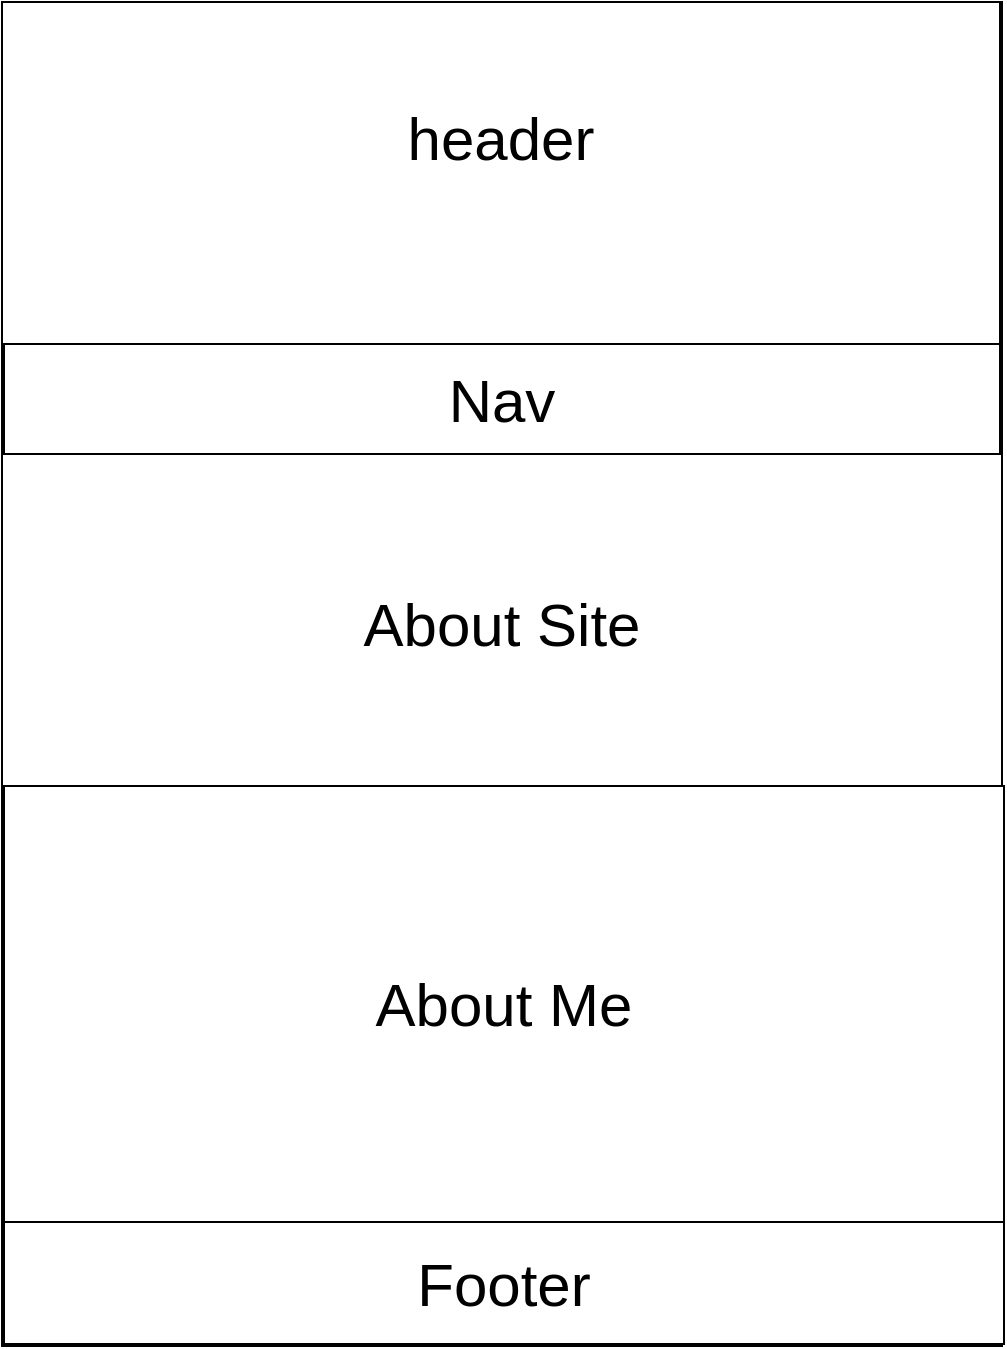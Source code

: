 <mxfile version="24.2.2" type="device">
  <diagram name="Page-1" id="XUtTVOBU7gK_HQiv9Gjz">
    <mxGraphModel dx="1283" dy="918" grid="0" gridSize="10" guides="1" tooltips="1" connect="1" arrows="1" fold="1" page="0" pageScale="1" pageWidth="827" pageHeight="1169" math="0" shadow="0">
      <root>
        <mxCell id="0" />
        <mxCell id="1" parent="0" />
        <mxCell id="oZx84ACsUAQjFKAT2ms1-2" value="" style="rounded=0;whiteSpace=wrap;html=1;rotation=0;" vertex="1" parent="1">
          <mxGeometry width="500" height="672" as="geometry" />
        </mxCell>
        <mxCell id="oZx84ACsUAQjFKAT2ms1-3" value="header&lt;div style=&quot;font-size: 30px;&quot;&gt;&lt;br style=&quot;font-size: 30px;&quot;&gt;&lt;/div&gt;" style="rounded=0;whiteSpace=wrap;html=1;font-size:30px;fontSize=30;" vertex="1" parent="1">
          <mxGeometry width="499" height="171" as="geometry" />
        </mxCell>
        <mxCell id="oZx84ACsUAQjFKAT2ms1-4" value="Nav" style="rounded=0;whiteSpace=wrap;html=1;fontSize=30;" vertex="1" parent="1">
          <mxGeometry x="1" y="171" width="498" height="56" as="geometry" />
        </mxCell>
        <mxCell id="oZx84ACsUAQjFKAT2ms1-5" value="About Site" style="rounded=0;whiteSpace=wrap;html=1;fontSize=30;" vertex="1" parent="1">
          <mxGeometry y="226" width="500" height="169" as="geometry" />
        </mxCell>
        <mxCell id="oZx84ACsUAQjFKAT2ms1-7" value="About Me" style="rounded=0;whiteSpace=wrap;html=1;fontSize=30;" vertex="1" parent="1">
          <mxGeometry x="1" y="392" width="500" height="218" as="geometry" />
        </mxCell>
        <mxCell id="oZx84ACsUAQjFKAT2ms1-8" value="Footer" style="rounded=0;whiteSpace=wrap;html=1;fontSize=30;" vertex="1" parent="1">
          <mxGeometry x="1" y="610" width="500" height="61" as="geometry" />
        </mxCell>
      </root>
    </mxGraphModel>
  </diagram>
</mxfile>
